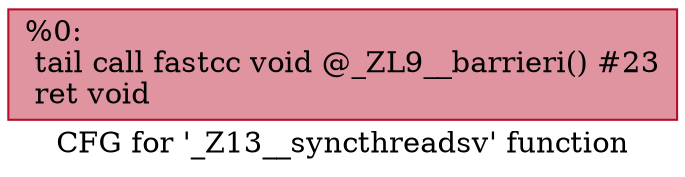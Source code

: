 digraph "CFG for '_Z13__syncthreadsv' function" {
	label="CFG for '_Z13__syncthreadsv' function";

	Node0x5563af2fab20 [shape=record,color="#b70d28ff", style=filled, fillcolor="#b70d2870",label="{%0:\l  tail call fastcc void @_ZL9__barrieri() #23\l  ret void\l}"];
}
